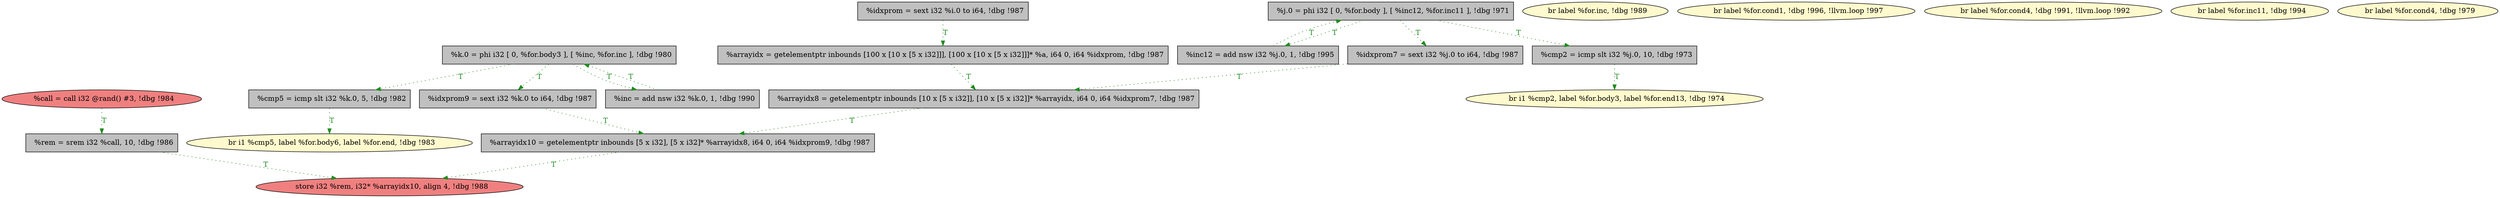 
digraph G {


node443 [fillcolor=grey,label="  %idxprom = sext i32 %i.0 to i64, !dbg !987",shape=rectangle,style=filled ]
node442 [fillcolor=lemonchiffon,label="  br label %for.inc, !dbg !989",shape=ellipse,style=filled ]
node441 [fillcolor=grey,label="  %rem = srem i32 %call, 10, !dbg !986",shape=rectangle,style=filled ]
node440 [fillcolor=lemonchiffon,label="  br label %for.cond1, !dbg !996, !llvm.loop !997",shape=ellipse,style=filled ]
node439 [fillcolor=grey,label="  %k.0 = phi i32 [ 0, %for.body3 ], [ %inc, %for.inc ], !dbg !980",shape=rectangle,style=filled ]
node427 [fillcolor=grey,label="  %idxprom9 = sext i32 %k.0 to i64, !dbg !987",shape=rectangle,style=filled ]
node426 [fillcolor=grey,label="  %arrayidx10 = getelementptr inbounds [5 x i32], [5 x i32]* %arrayidx8, i64 0, i64 %idxprom9, !dbg !987",shape=rectangle,style=filled ]
node425 [fillcolor=lightcoral,label="  store i32 %rem, i32* %arrayidx10, align 4, !dbg !988",shape=ellipse,style=filled ]
node429 [fillcolor=grey,label="  %arrayidx8 = getelementptr inbounds [10 x [5 x i32]], [10 x [5 x i32]]* %arrayidx, i64 0, i64 %idxprom7, !dbg !987",shape=rectangle,style=filled ]
node428 [fillcolor=grey,label="  %cmp5 = icmp slt i32 %k.0, 5, !dbg !982",shape=rectangle,style=filled ]
node438 [fillcolor=lightcoral,label="  %call = call i32 @rand() #3, !dbg !984",shape=ellipse,style=filled ]
node424 [fillcolor=grey,label="  %inc = add nsw i32 %k.0, 1, !dbg !990",shape=rectangle,style=filled ]
node423 [fillcolor=lemonchiffon,label="  br label %for.cond4, !dbg !991, !llvm.loop !992",shape=ellipse,style=filled ]
node431 [fillcolor=grey,label="  %idxprom7 = sext i32 %j.0 to i64, !dbg !987",shape=rectangle,style=filled ]
node437 [fillcolor=lemonchiffon,label="  br label %for.inc11, !dbg !994",shape=ellipse,style=filled ]
node444 [fillcolor=grey,label="  %arrayidx = getelementptr inbounds [100 x [10 x [5 x i32]]], [100 x [10 x [5 x i32]]]* %a, i64 0, i64 %idxprom, !dbg !987",shape=rectangle,style=filled ]
node433 [fillcolor=lemonchiffon,label="  br label %for.cond4, !dbg !979",shape=ellipse,style=filled ]
node432 [fillcolor=lemonchiffon,label="  br i1 %cmp2, label %for.body3, label %for.end13, !dbg !974",shape=ellipse,style=filled ]
node434 [fillcolor=grey,label="  %j.0 = phi i32 [ 0, %for.body ], [ %inc12, %for.inc11 ], !dbg !971",shape=rectangle,style=filled ]
node430 [fillcolor=grey,label="  %cmp2 = icmp slt i32 %j.0, 10, !dbg !973",shape=rectangle,style=filled ]
node435 [fillcolor=lemonchiffon,label="  br i1 %cmp5, label %for.body6, label %for.end, !dbg !983",shape=ellipse,style=filled ]
node436 [fillcolor=grey,label="  %inc12 = add nsw i32 %j.0, 1, !dbg !995",shape=rectangle,style=filled ]

node441->node425 [style=dotted,color=forestgreen,label="T",fontcolor=forestgreen ]
node434->node430 [style=dotted,color=forestgreen,label="T",fontcolor=forestgreen ]
node439->node427 [style=dotted,color=forestgreen,label="T",fontcolor=forestgreen ]
node434->node431 [style=dotted,color=forestgreen,label="T",fontcolor=forestgreen ]
node430->node432 [style=dotted,color=forestgreen,label="T",fontcolor=forestgreen ]
node444->node429 [style=dotted,color=forestgreen,label="T",fontcolor=forestgreen ]
node443->node444 [style=dotted,color=forestgreen,label="T",fontcolor=forestgreen ]
node428->node435 [style=dotted,color=forestgreen,label="T",fontcolor=forestgreen ]
node434->node436 [style=dotted,color=forestgreen,label="T",fontcolor=forestgreen ]
node429->node426 [style=dotted,color=forestgreen,label="T",fontcolor=forestgreen ]
node427->node426 [style=dotted,color=forestgreen,label="T",fontcolor=forestgreen ]
node438->node441 [style=dotted,color=forestgreen,label="T",fontcolor=forestgreen ]
node439->node428 [style=dotted,color=forestgreen,label="T",fontcolor=forestgreen ]
node426->node425 [style=dotted,color=forestgreen,label="T",fontcolor=forestgreen ]
node431->node429 [style=dotted,color=forestgreen,label="T",fontcolor=forestgreen ]
node436->node434 [style=dotted,color=forestgreen,label="T",fontcolor=forestgreen ]
node424->node439 [style=dotted,color=forestgreen,label="T",fontcolor=forestgreen ]
node439->node424 [style=dotted,color=forestgreen,label="T",fontcolor=forestgreen ]


}
